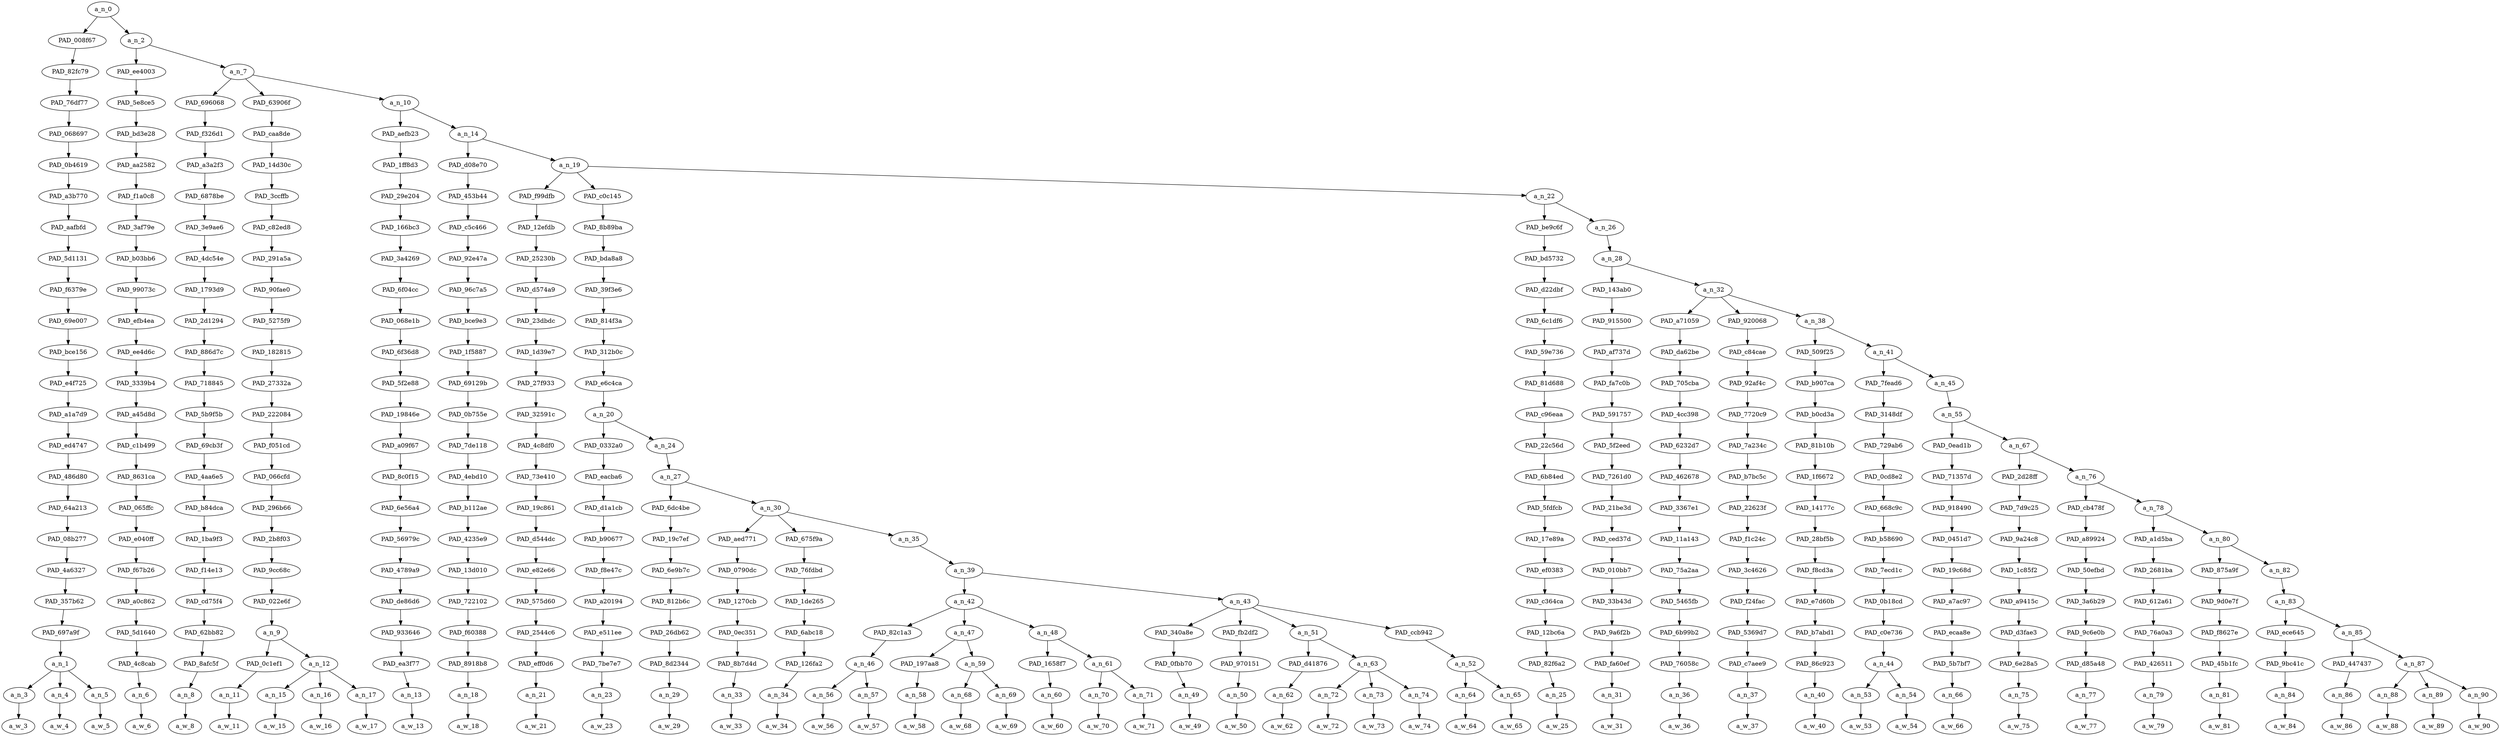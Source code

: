 strict digraph "" {
	a_n_0	[div_dir=1,
		index=0,
		level=23,
		pos="3.199182581018518,23!",
		text_span="[0, 1, 2, 3, 4, 5, 6, 7, 8, 9, 10, 11, 12, 13, 14, 15, 16, 17, 18, 19, 20, 21, 22, 23, 24, 25, 26, 27, 28, 29, 30, 31, 32, 33, 34, \
35, 36, 37, 38, 39, 40, 41, 42, 43, 44, 45, 46, 47, 48]",
		value=1.00000001];
	PAD_008f67	[div_dir=1,
		index=0,
		level=22,
		pos="1.0,22!",
		text_span="[0, 1, 2]",
		value=0.11258669];
	a_n_0 -> PAD_008f67;
	a_n_2	[div_dir=-1,
		index=1,
		level=22,
		pos="5.398365162037036,22!",
		text_span="[3, 4, 5, 6, 7, 8, 9, 10, 11, 12, 13, 14, 15, 16, 17, 18, 19, 20, 21, 22, 23, 24, 25, 26, 27, 28, 29, 30, 31, 32, 33, 34, 35, 36, \
37, 38, 39, 40, 41, 42, 43, 44, 45, 46, 47, 48]",
		value=0.88740107];
	a_n_0 -> a_n_2;
	PAD_82fc79	[div_dir=1,
		index=0,
		level=21,
		pos="1.0,21!",
		text_span="[0, 1, 2]",
		value=0.11258669];
	PAD_008f67 -> PAD_82fc79;
	PAD_76df77	[div_dir=1,
		index=0,
		level=20,
		pos="1.0,20!",
		text_span="[0, 1, 2]",
		value=0.11258669];
	PAD_82fc79 -> PAD_76df77;
	PAD_068697	[div_dir=1,
		index=0,
		level=19,
		pos="1.0,19!",
		text_span="[0, 1, 2]",
		value=0.11258669];
	PAD_76df77 -> PAD_068697;
	PAD_0b4619	[div_dir=1,
		index=0,
		level=18,
		pos="1.0,18!",
		text_span="[0, 1, 2]",
		value=0.11258669];
	PAD_068697 -> PAD_0b4619;
	PAD_a3b770	[div_dir=1,
		index=0,
		level=17,
		pos="1.0,17!",
		text_span="[0, 1, 2]",
		value=0.11258669];
	PAD_0b4619 -> PAD_a3b770;
	PAD_aafbfd	[div_dir=1,
		index=0,
		level=16,
		pos="1.0,16!",
		text_span="[0, 1, 2]",
		value=0.11258669];
	PAD_a3b770 -> PAD_aafbfd;
	PAD_5d1131	[div_dir=1,
		index=0,
		level=15,
		pos="1.0,15!",
		text_span="[0, 1, 2]",
		value=0.11258669];
	PAD_aafbfd -> PAD_5d1131;
	PAD_f6379e	[div_dir=1,
		index=0,
		level=14,
		pos="1.0,14!",
		text_span="[0, 1, 2]",
		value=0.11258669];
	PAD_5d1131 -> PAD_f6379e;
	PAD_69e007	[div_dir=1,
		index=0,
		level=13,
		pos="1.0,13!",
		text_span="[0, 1, 2]",
		value=0.11258669];
	PAD_f6379e -> PAD_69e007;
	PAD_bce156	[div_dir=1,
		index=0,
		level=12,
		pos="1.0,12!",
		text_span="[0, 1, 2]",
		value=0.11258669];
	PAD_69e007 -> PAD_bce156;
	PAD_e4f725	[div_dir=1,
		index=0,
		level=11,
		pos="1.0,11!",
		text_span="[0, 1, 2]",
		value=0.11258669];
	PAD_bce156 -> PAD_e4f725;
	PAD_a1a7d9	[div_dir=1,
		index=0,
		level=10,
		pos="1.0,10!",
		text_span="[0, 1, 2]",
		value=0.11258669];
	PAD_e4f725 -> PAD_a1a7d9;
	PAD_ed4747	[div_dir=1,
		index=0,
		level=9,
		pos="1.0,9!",
		text_span="[0, 1, 2]",
		value=0.11258669];
	PAD_a1a7d9 -> PAD_ed4747;
	PAD_486d80	[div_dir=1,
		index=0,
		level=8,
		pos="1.0,8!",
		text_span="[0, 1, 2]",
		value=0.11258669];
	PAD_ed4747 -> PAD_486d80;
	PAD_64a213	[div_dir=1,
		index=0,
		level=7,
		pos="1.0,7!",
		text_span="[0, 1, 2]",
		value=0.11258669];
	PAD_486d80 -> PAD_64a213;
	PAD_08b277	[div_dir=1,
		index=0,
		level=6,
		pos="1.0,6!",
		text_span="[0, 1, 2]",
		value=0.11258669];
	PAD_64a213 -> PAD_08b277;
	PAD_4a6327	[div_dir=1,
		index=0,
		level=5,
		pos="1.0,5!",
		text_span="[0, 1, 2]",
		value=0.11258669];
	PAD_08b277 -> PAD_4a6327;
	PAD_357b62	[div_dir=1,
		index=0,
		level=4,
		pos="1.0,4!",
		text_span="[0, 1, 2]",
		value=0.11258669];
	PAD_4a6327 -> PAD_357b62;
	PAD_697a9f	[div_dir=1,
		index=0,
		level=3,
		pos="1.0,3!",
		text_span="[0, 1, 2]",
		value=0.11258669];
	PAD_357b62 -> PAD_697a9f;
	a_n_1	[div_dir=1,
		index=0,
		level=2,
		pos="1.0,2!",
		text_span="[0, 1, 2]",
		value=0.11258669];
	PAD_697a9f -> a_n_1;
	a_n_3	[div_dir=1,
		index=0,
		level=1,
		pos="0.0,1!",
		text_span="[0]",
		value=0.03243132];
	a_n_1 -> a_n_3;
	a_n_4	[div_dir=1,
		index=1,
		level=1,
		pos="1.0,1!",
		text_span="[1]",
		value=0.03911710];
	a_n_1 -> a_n_4;
	a_n_5	[div_dir=-1,
		index=2,
		level=1,
		pos="2.0,1!",
		text_span="[2]",
		value=0.04094568];
	a_n_1 -> a_n_5;
	a_w_3	[div_dir=0,
		index=0,
		level=0,
		pos="0,0!",
		text_span="[0]",
		value="<user>"];
	a_n_3 -> a_w_3;
	a_w_4	[div_dir=0,
		index=1,
		level=0,
		pos="1,0!",
		text_span="[1]",
		value="<user>1"];
	a_n_4 -> a_w_4;
	a_w_5	[div_dir=0,
		index=2,
		level=0,
		pos="2,0!",
		text_span="[2]",
		value=trump];
	a_n_5 -> a_w_5;
	PAD_ee4003	[div_dir=-1,
		index=1,
		level=21,
		pos="3.0,21!",
		text_span="[3]",
		value=0.01554545];
	a_n_2 -> PAD_ee4003;
	a_n_7	[div_dir=1,
		index=2,
		level=21,
		pos="7.7967303240740735,21!",
		text_span="[4, 5, 6, 7, 8, 9, 10, 11, 12, 13, 14, 15, 16, 17, 18, 19, 20, 21, 22, 23, 24, 25, 26, 27, 28, 29, 30, 31, 32, 33, 34, 35, 36, 37, \
38, 39, 40, 41, 42, 43, 44, 45, 46, 47, 48]",
		value=0.87185386];
	a_n_2 -> a_n_7;
	PAD_5e8ce5	[div_dir=-1,
		index=1,
		level=20,
		pos="3.0,20!",
		text_span="[3]",
		value=0.01554545];
	PAD_ee4003 -> PAD_5e8ce5;
	PAD_bd3e28	[div_dir=-1,
		index=1,
		level=19,
		pos="3.0,19!",
		text_span="[3]",
		value=0.01554545];
	PAD_5e8ce5 -> PAD_bd3e28;
	PAD_aa2582	[div_dir=-1,
		index=1,
		level=18,
		pos="3.0,18!",
		text_span="[3]",
		value=0.01554545];
	PAD_bd3e28 -> PAD_aa2582;
	PAD_f1a0c8	[div_dir=-1,
		index=1,
		level=17,
		pos="3.0,17!",
		text_span="[3]",
		value=0.01554545];
	PAD_aa2582 -> PAD_f1a0c8;
	PAD_3af79e	[div_dir=-1,
		index=1,
		level=16,
		pos="3.0,16!",
		text_span="[3]",
		value=0.01554545];
	PAD_f1a0c8 -> PAD_3af79e;
	PAD_b03bb6	[div_dir=-1,
		index=1,
		level=15,
		pos="3.0,15!",
		text_span="[3]",
		value=0.01554545];
	PAD_3af79e -> PAD_b03bb6;
	PAD_99073c	[div_dir=-1,
		index=1,
		level=14,
		pos="3.0,14!",
		text_span="[3]",
		value=0.01554545];
	PAD_b03bb6 -> PAD_99073c;
	PAD_efb4ea	[div_dir=-1,
		index=1,
		level=13,
		pos="3.0,13!",
		text_span="[3]",
		value=0.01554545];
	PAD_99073c -> PAD_efb4ea;
	PAD_ee4d6c	[div_dir=-1,
		index=1,
		level=12,
		pos="3.0,12!",
		text_span="[3]",
		value=0.01554545];
	PAD_efb4ea -> PAD_ee4d6c;
	PAD_3339b4	[div_dir=-1,
		index=1,
		level=11,
		pos="3.0,11!",
		text_span="[3]",
		value=0.01554545];
	PAD_ee4d6c -> PAD_3339b4;
	PAD_a45d8d	[div_dir=-1,
		index=1,
		level=10,
		pos="3.0,10!",
		text_span="[3]",
		value=0.01554545];
	PAD_3339b4 -> PAD_a45d8d;
	PAD_c1b499	[div_dir=-1,
		index=1,
		level=9,
		pos="3.0,9!",
		text_span="[3]",
		value=0.01554545];
	PAD_a45d8d -> PAD_c1b499;
	PAD_8631ca	[div_dir=-1,
		index=1,
		level=8,
		pos="3.0,8!",
		text_span="[3]",
		value=0.01554545];
	PAD_c1b499 -> PAD_8631ca;
	PAD_065ffc	[div_dir=-1,
		index=1,
		level=7,
		pos="3.0,7!",
		text_span="[3]",
		value=0.01554545];
	PAD_8631ca -> PAD_065ffc;
	PAD_e040ff	[div_dir=-1,
		index=1,
		level=6,
		pos="3.0,6!",
		text_span="[3]",
		value=0.01554545];
	PAD_065ffc -> PAD_e040ff;
	PAD_f67b26	[div_dir=-1,
		index=1,
		level=5,
		pos="3.0,5!",
		text_span="[3]",
		value=0.01554545];
	PAD_e040ff -> PAD_f67b26;
	PAD_a0c862	[div_dir=-1,
		index=1,
		level=4,
		pos="3.0,4!",
		text_span="[3]",
		value=0.01554545];
	PAD_f67b26 -> PAD_a0c862;
	PAD_5d1640	[div_dir=-1,
		index=1,
		level=3,
		pos="3.0,3!",
		text_span="[3]",
		value=0.01554545];
	PAD_a0c862 -> PAD_5d1640;
	PAD_4c8cab	[div_dir=-1,
		index=1,
		level=2,
		pos="3.0,2!",
		text_span="[3]",
		value=0.01554545];
	PAD_5d1640 -> PAD_4c8cab;
	a_n_6	[div_dir=-1,
		index=3,
		level=1,
		pos="3.0,1!",
		text_span="[3]",
		value=0.01554545];
	PAD_4c8cab -> a_n_6;
	a_w_6	[div_dir=0,
		index=3,
		level=0,
		pos="3,0!",
		text_span="[3]",
		value=has];
	a_n_6 -> a_w_6;
	PAD_696068	[div_dir=1,
		index=2,
		level=20,
		pos="4.0,20!",
		text_span="[4]",
		value=0.01234228];
	a_n_7 -> PAD_696068;
	PAD_63906f	[div_dir=1,
		index=3,
		level=20,
		pos="6.0,20!",
		text_span="[5, 6, 7, 8]",
		value=0.08330185];
	a_n_7 -> PAD_63906f;
	a_n_10	[div_dir=-1,
		index=4,
		level=20,
		pos="13.390190972222221,20!",
		text_span="[9, 10, 11, 12, 13, 14, 15, 16, 17, 18, 19, 20, 21, 22, 23, 24, 25, 26, 27, 28, 29, 30, 31, 32, 33, 34, 35, 36, 37, 38, 39, 40, \
41, 42, 43, 44, 45, 46, 47, 48]",
		value=0.77620817];
	a_n_7 -> a_n_10;
	PAD_f326d1	[div_dir=1,
		index=2,
		level=19,
		pos="4.0,19!",
		text_span="[4]",
		value=0.01234228];
	PAD_696068 -> PAD_f326d1;
	PAD_a3a2f3	[div_dir=1,
		index=2,
		level=18,
		pos="4.0,18!",
		text_span="[4]",
		value=0.01234228];
	PAD_f326d1 -> PAD_a3a2f3;
	PAD_6878be	[div_dir=1,
		index=2,
		level=17,
		pos="4.0,17!",
		text_span="[4]",
		value=0.01234228];
	PAD_a3a2f3 -> PAD_6878be;
	PAD_3e9ae6	[div_dir=1,
		index=2,
		level=16,
		pos="4.0,16!",
		text_span="[4]",
		value=0.01234228];
	PAD_6878be -> PAD_3e9ae6;
	PAD_4dc54e	[div_dir=1,
		index=2,
		level=15,
		pos="4.0,15!",
		text_span="[4]",
		value=0.01234228];
	PAD_3e9ae6 -> PAD_4dc54e;
	PAD_1793d9	[div_dir=1,
		index=2,
		level=14,
		pos="4.0,14!",
		text_span="[4]",
		value=0.01234228];
	PAD_4dc54e -> PAD_1793d9;
	PAD_2d1294	[div_dir=1,
		index=2,
		level=13,
		pos="4.0,13!",
		text_span="[4]",
		value=0.01234228];
	PAD_1793d9 -> PAD_2d1294;
	PAD_886d7c	[div_dir=1,
		index=2,
		level=12,
		pos="4.0,12!",
		text_span="[4]",
		value=0.01234228];
	PAD_2d1294 -> PAD_886d7c;
	PAD_718845	[div_dir=1,
		index=2,
		level=11,
		pos="4.0,11!",
		text_span="[4]",
		value=0.01234228];
	PAD_886d7c -> PAD_718845;
	PAD_5b9f5b	[div_dir=1,
		index=2,
		level=10,
		pos="4.0,10!",
		text_span="[4]",
		value=0.01234228];
	PAD_718845 -> PAD_5b9f5b;
	PAD_69cb3f	[div_dir=1,
		index=2,
		level=9,
		pos="4.0,9!",
		text_span="[4]",
		value=0.01234228];
	PAD_5b9f5b -> PAD_69cb3f;
	PAD_4aa6e5	[div_dir=1,
		index=2,
		level=8,
		pos="4.0,8!",
		text_span="[4]",
		value=0.01234228];
	PAD_69cb3f -> PAD_4aa6e5;
	PAD_b84dca	[div_dir=1,
		index=2,
		level=7,
		pos="4.0,7!",
		text_span="[4]",
		value=0.01234228];
	PAD_4aa6e5 -> PAD_b84dca;
	PAD_1ba9f3	[div_dir=1,
		index=2,
		level=6,
		pos="4.0,6!",
		text_span="[4]",
		value=0.01234228];
	PAD_b84dca -> PAD_1ba9f3;
	PAD_f14e13	[div_dir=1,
		index=2,
		level=5,
		pos="4.0,5!",
		text_span="[4]",
		value=0.01234228];
	PAD_1ba9f3 -> PAD_f14e13;
	PAD_cd75f4	[div_dir=1,
		index=2,
		level=4,
		pos="4.0,4!",
		text_span="[4]",
		value=0.01234228];
	PAD_f14e13 -> PAD_cd75f4;
	PAD_62bb82	[div_dir=1,
		index=2,
		level=3,
		pos="4.0,3!",
		text_span="[4]",
		value=0.01234228];
	PAD_cd75f4 -> PAD_62bb82;
	PAD_8afc5f	[div_dir=1,
		index=2,
		level=2,
		pos="4.0,2!",
		text_span="[4]",
		value=0.01234228];
	PAD_62bb82 -> PAD_8afc5f;
	a_n_8	[div_dir=1,
		index=4,
		level=1,
		pos="4.0,1!",
		text_span="[4]",
		value=0.01234228];
	PAD_8afc5f -> a_n_8;
	a_w_8	[div_dir=0,
		index=4,
		level=0,
		pos="4,0!",
		text_span="[4]",
		value=offered];
	a_n_8 -> a_w_8;
	PAD_caa8de	[div_dir=1,
		index=3,
		level=19,
		pos="6.0,19!",
		text_span="[5, 6, 7, 8]",
		value=0.08330185];
	PAD_63906f -> PAD_caa8de;
	PAD_14d30c	[div_dir=1,
		index=3,
		level=18,
		pos="6.0,18!",
		text_span="[5, 6, 7, 8]",
		value=0.08330185];
	PAD_caa8de -> PAD_14d30c;
	PAD_3ccffb	[div_dir=1,
		index=3,
		level=17,
		pos="6.0,17!",
		text_span="[5, 6, 7, 8]",
		value=0.08330185];
	PAD_14d30c -> PAD_3ccffb;
	PAD_c82ed8	[div_dir=1,
		index=3,
		level=16,
		pos="6.0,16!",
		text_span="[5, 6, 7, 8]",
		value=0.08330185];
	PAD_3ccffb -> PAD_c82ed8;
	PAD_291a5a	[div_dir=1,
		index=3,
		level=15,
		pos="6.0,15!",
		text_span="[5, 6, 7, 8]",
		value=0.08330185];
	PAD_c82ed8 -> PAD_291a5a;
	PAD_90fae0	[div_dir=1,
		index=3,
		level=14,
		pos="6.0,14!",
		text_span="[5, 6, 7, 8]",
		value=0.08330185];
	PAD_291a5a -> PAD_90fae0;
	PAD_5275f9	[div_dir=1,
		index=3,
		level=13,
		pos="6.0,13!",
		text_span="[5, 6, 7, 8]",
		value=0.08330185];
	PAD_90fae0 -> PAD_5275f9;
	PAD_182815	[div_dir=1,
		index=3,
		level=12,
		pos="6.0,12!",
		text_span="[5, 6, 7, 8]",
		value=0.08330185];
	PAD_5275f9 -> PAD_182815;
	PAD_27332a	[div_dir=1,
		index=3,
		level=11,
		pos="6.0,11!",
		text_span="[5, 6, 7, 8]",
		value=0.08330185];
	PAD_182815 -> PAD_27332a;
	PAD_222084	[div_dir=1,
		index=3,
		level=10,
		pos="6.0,10!",
		text_span="[5, 6, 7, 8]",
		value=0.08330185];
	PAD_27332a -> PAD_222084;
	PAD_f051cd	[div_dir=1,
		index=3,
		level=9,
		pos="6.0,9!",
		text_span="[5, 6, 7, 8]",
		value=0.08330185];
	PAD_222084 -> PAD_f051cd;
	PAD_066cfd	[div_dir=1,
		index=3,
		level=8,
		pos="6.0,8!",
		text_span="[5, 6, 7, 8]",
		value=0.08330185];
	PAD_f051cd -> PAD_066cfd;
	PAD_296b66	[div_dir=1,
		index=3,
		level=7,
		pos="6.0,7!",
		text_span="[5, 6, 7, 8]",
		value=0.08330185];
	PAD_066cfd -> PAD_296b66;
	PAD_2b8f03	[div_dir=1,
		index=3,
		level=6,
		pos="6.0,6!",
		text_span="[5, 6, 7, 8]",
		value=0.08330185];
	PAD_296b66 -> PAD_2b8f03;
	PAD_9cc68c	[div_dir=1,
		index=3,
		level=5,
		pos="6.0,5!",
		text_span="[5, 6, 7, 8]",
		value=0.08330185];
	PAD_2b8f03 -> PAD_9cc68c;
	PAD_022e6f	[div_dir=1,
		index=3,
		level=4,
		pos="6.0,4!",
		text_span="[5, 6, 7, 8]",
		value=0.08330185];
	PAD_9cc68c -> PAD_022e6f;
	a_n_9	[div_dir=1,
		index=3,
		level=3,
		pos="6.0,3!",
		text_span="[5, 6, 7, 8]",
		value=0.08330185];
	PAD_022e6f -> a_n_9;
	PAD_0c1ef1	[div_dir=-1,
		index=3,
		level=2,
		pos="5.0,2!",
		text_span="[5]",
		value=0.01921059];
	a_n_9 -> PAD_0c1ef1;
	a_n_12	[div_dir=1,
		index=4,
		level=2,
		pos="7.0,2!",
		text_span="[6, 7, 8]",
		value=0.06406699];
	a_n_9 -> a_n_12;
	a_n_11	[div_dir=-1,
		index=5,
		level=1,
		pos="5.0,1!",
		text_span="[5]",
		value=0.01921059];
	PAD_0c1ef1 -> a_n_11;
	a_w_11	[div_dir=0,
		index=5,
		level=0,
		pos="5,0!",
		text_span="[5]",
		value=cnn];
	a_n_11 -> a_w_11;
	a_n_15	[div_dir=-1,
		index=6,
		level=1,
		pos="6.0,1!",
		text_span="[6]",
		value=0.00822986];
	a_n_12 -> a_n_15;
	a_n_16	[div_dir=1,
		index=7,
		level=1,
		pos="7.0,1!",
		text_span="[7]",
		value=0.03556443];
	a_n_12 -> a_n_16;
	a_n_17	[div_dir=1,
		index=8,
		level=1,
		pos="8.0,1!",
		text_span="[8]",
		value=0.02022429];
	a_n_12 -> a_n_17;
	a_w_15	[div_dir=0,
		index=6,
		level=0,
		pos="6,0!",
		text_span="[6]",
		value=an];
	a_n_15 -> a_w_15;
	a_w_16	[div_dir=0,
		index=7,
		level=0,
		pos="7,0!",
		text_span="[7]",
		value=outsourcing];
	a_n_16 -> a_w_16;
	a_w_17	[div_dir=0,
		index=8,
		level=0,
		pos="8,0!",
		text_span="[8]",
		value=waiver];
	a_n_17 -> a_w_17;
	PAD_aefb23	[div_dir=1,
		index=4,
		level=19,
		pos="9.0,19!",
		text_span="[9]",
		value=0.00785285];
	a_n_10 -> PAD_aefb23;
	a_n_14	[div_dir=-1,
		index=5,
		level=19,
		pos="17.780381944444443,19!",
		text_span="[10, 11, 12, 13, 14, 15, 16, 17, 18, 19, 20, 21, 22, 23, 24, 25, 26, 27, 28, 29, 30, 31, 32, 33, 34, 35, 36, 37, 38, 39, 40, 41, \
42, 43, 44, 45, 46, 47, 48]",
		value=0.76834606];
	a_n_10 -> a_n_14;
	PAD_1ff8d3	[div_dir=1,
		index=4,
		level=18,
		pos="9.0,18!",
		text_span="[9]",
		value=0.00785285];
	PAD_aefb23 -> PAD_1ff8d3;
	PAD_29e204	[div_dir=1,
		index=4,
		level=17,
		pos="9.0,17!",
		text_span="[9]",
		value=0.00785285];
	PAD_1ff8d3 -> PAD_29e204;
	PAD_166bc3	[div_dir=1,
		index=4,
		level=16,
		pos="9.0,16!",
		text_span="[9]",
		value=0.00785285];
	PAD_29e204 -> PAD_166bc3;
	PAD_3a4269	[div_dir=1,
		index=4,
		level=15,
		pos="9.0,15!",
		text_span="[9]",
		value=0.00785285];
	PAD_166bc3 -> PAD_3a4269;
	PAD_6f04cc	[div_dir=1,
		index=4,
		level=14,
		pos="9.0,14!",
		text_span="[9]",
		value=0.00785285];
	PAD_3a4269 -> PAD_6f04cc;
	PAD_068e1b	[div_dir=1,
		index=4,
		level=13,
		pos="9.0,13!",
		text_span="[9]",
		value=0.00785285];
	PAD_6f04cc -> PAD_068e1b;
	PAD_6f36d8	[div_dir=1,
		index=4,
		level=12,
		pos="9.0,12!",
		text_span="[9]",
		value=0.00785285];
	PAD_068e1b -> PAD_6f36d8;
	PAD_5f2e88	[div_dir=1,
		index=4,
		level=11,
		pos="9.0,11!",
		text_span="[9]",
		value=0.00785285];
	PAD_6f36d8 -> PAD_5f2e88;
	PAD_19846e	[div_dir=1,
		index=4,
		level=10,
		pos="9.0,10!",
		text_span="[9]",
		value=0.00785285];
	PAD_5f2e88 -> PAD_19846e;
	PAD_a09f67	[div_dir=1,
		index=4,
		level=9,
		pos="9.0,9!",
		text_span="[9]",
		value=0.00785285];
	PAD_19846e -> PAD_a09f67;
	PAD_8c0f15	[div_dir=1,
		index=4,
		level=8,
		pos="9.0,8!",
		text_span="[9]",
		value=0.00785285];
	PAD_a09f67 -> PAD_8c0f15;
	PAD_6e56a4	[div_dir=1,
		index=4,
		level=7,
		pos="9.0,7!",
		text_span="[9]",
		value=0.00785285];
	PAD_8c0f15 -> PAD_6e56a4;
	PAD_56979c	[div_dir=1,
		index=4,
		level=6,
		pos="9.0,6!",
		text_span="[9]",
		value=0.00785285];
	PAD_6e56a4 -> PAD_56979c;
	PAD_4789a9	[div_dir=1,
		index=4,
		level=5,
		pos="9.0,5!",
		text_span="[9]",
		value=0.00785285];
	PAD_56979c -> PAD_4789a9;
	PAD_de86d6	[div_dir=1,
		index=4,
		level=4,
		pos="9.0,4!",
		text_span="[9]",
		value=0.00785285];
	PAD_4789a9 -> PAD_de86d6;
	PAD_933646	[div_dir=1,
		index=4,
		level=3,
		pos="9.0,3!",
		text_span="[9]",
		value=0.00785285];
	PAD_de86d6 -> PAD_933646;
	PAD_ea3f77	[div_dir=1,
		index=5,
		level=2,
		pos="9.0,2!",
		text_span="[9]",
		value=0.00785285];
	PAD_933646 -> PAD_ea3f77;
	a_n_13	[div_dir=1,
		index=9,
		level=1,
		pos="9.0,1!",
		text_span="[9]",
		value=0.00785285];
	PAD_ea3f77 -> a_n_13;
	a_w_13	[div_dir=0,
		index=9,
		level=0,
		pos="9,0!",
		text_span="[9]",
		value=if];
	a_n_13 -> a_w_13;
	PAD_d08e70	[div_dir=1,
		index=5,
		level=18,
		pos="10.0,18!",
		text_span="[10]",
		value=0.00687358];
	a_n_14 -> PAD_d08e70;
	a_n_19	[div_dir=-1,
		index=6,
		level=18,
		pos="25.56076388888889,18!",
		text_span="[11, 12, 13, 14, 15, 16, 17, 18, 19, 20, 21, 22, 23, 24, 25, 26, 27, 28, 29, 30, 31, 32, 33, 34, 35, 36, 37, 38, 39, 40, 41, 42, \
43, 44, 45, 46, 47, 48]",
		value=0.76146303];
	a_n_14 -> a_n_19;
	PAD_453b44	[div_dir=1,
		index=5,
		level=17,
		pos="10.0,17!",
		text_span="[10]",
		value=0.00687358];
	PAD_d08e70 -> PAD_453b44;
	PAD_c5c466	[div_dir=1,
		index=5,
		level=16,
		pos="10.0,16!",
		text_span="[10]",
		value=0.00687358];
	PAD_453b44 -> PAD_c5c466;
	PAD_92e47a	[div_dir=1,
		index=5,
		level=15,
		pos="10.0,15!",
		text_span="[10]",
		value=0.00687358];
	PAD_c5c466 -> PAD_92e47a;
	PAD_96c7a5	[div_dir=1,
		index=5,
		level=14,
		pos="10.0,14!",
		text_span="[10]",
		value=0.00687358];
	PAD_92e47a -> PAD_96c7a5;
	PAD_bce9e3	[div_dir=1,
		index=5,
		level=13,
		pos="10.0,13!",
		text_span="[10]",
		value=0.00687358];
	PAD_96c7a5 -> PAD_bce9e3;
	PAD_1f5887	[div_dir=1,
		index=5,
		level=12,
		pos="10.0,12!",
		text_span="[10]",
		value=0.00687358];
	PAD_bce9e3 -> PAD_1f5887;
	PAD_69129b	[div_dir=1,
		index=5,
		level=11,
		pos="10.0,11!",
		text_span="[10]",
		value=0.00687358];
	PAD_1f5887 -> PAD_69129b;
	PAD_0b755e	[div_dir=1,
		index=5,
		level=10,
		pos="10.0,10!",
		text_span="[10]",
		value=0.00687358];
	PAD_69129b -> PAD_0b755e;
	PAD_7de118	[div_dir=1,
		index=5,
		level=9,
		pos="10.0,9!",
		text_span="[10]",
		value=0.00687358];
	PAD_0b755e -> PAD_7de118;
	PAD_4ebd10	[div_dir=1,
		index=5,
		level=8,
		pos="10.0,8!",
		text_span="[10]",
		value=0.00687358];
	PAD_7de118 -> PAD_4ebd10;
	PAD_b112ae	[div_dir=1,
		index=5,
		level=7,
		pos="10.0,7!",
		text_span="[10]",
		value=0.00687358];
	PAD_4ebd10 -> PAD_b112ae;
	PAD_4235e9	[div_dir=1,
		index=5,
		level=6,
		pos="10.0,6!",
		text_span="[10]",
		value=0.00687358];
	PAD_b112ae -> PAD_4235e9;
	PAD_13d010	[div_dir=1,
		index=5,
		level=5,
		pos="10.0,5!",
		text_span="[10]",
		value=0.00687358];
	PAD_4235e9 -> PAD_13d010;
	PAD_722102	[div_dir=1,
		index=5,
		level=4,
		pos="10.0,4!",
		text_span="[10]",
		value=0.00687358];
	PAD_13d010 -> PAD_722102;
	PAD_f60388	[div_dir=1,
		index=5,
		level=3,
		pos="10.0,3!",
		text_span="[10]",
		value=0.00687358];
	PAD_722102 -> PAD_f60388;
	PAD_8918b8	[div_dir=1,
		index=6,
		level=2,
		pos="10.0,2!",
		text_span="[10]",
		value=0.00687358];
	PAD_f60388 -> PAD_8918b8;
	a_n_18	[div_dir=1,
		index=10,
		level=1,
		pos="10.0,1!",
		text_span="[10]",
		value=0.00687358];
	PAD_8918b8 -> a_n_18;
	a_w_18	[div_dir=0,
		index=10,
		level=0,
		pos="10,0!",
		text_span="[10]",
		value=they];
	a_n_18 -> a_w_18;
	PAD_f99dfb	[div_dir=-1,
		index=7,
		level=17,
		pos="31.0,17!",
		text_span="[31]",
		value=0.00962126];
	a_n_19 -> PAD_f99dfb;
	PAD_c0c145	[div_dir=-1,
		index=6,
		level=17,
		pos="12.567708333333332,17!",
		text_span="[11, 12, 13, 14, 15, 16, 17, 18, 19, 20, 21, 22, 23, 24, 25, 26, 27, 28, 29, 30]",
		value=0.42818632];
	a_n_19 -> PAD_c0c145;
	a_n_22	[div_dir=-1,
		index=8,
		level=17,
		pos="33.114583333333336,17!",
		text_span="[32, 33, 34, 35, 36, 37, 38, 39, 40, 41, 42, 43, 44, 45, 46, 47, 48]",
		value=0.32364452];
	a_n_19 -> a_n_22;
	PAD_12efdb	[div_dir=-1,
		index=7,
		level=16,
		pos="31.0,16!",
		text_span="[31]",
		value=0.00962126];
	PAD_f99dfb -> PAD_12efdb;
	PAD_25230b	[div_dir=-1,
		index=7,
		level=15,
		pos="31.0,15!",
		text_span="[31]",
		value=0.00962126];
	PAD_12efdb -> PAD_25230b;
	PAD_d574a9	[div_dir=-1,
		index=7,
		level=14,
		pos="31.0,14!",
		text_span="[31]",
		value=0.00962126];
	PAD_25230b -> PAD_d574a9;
	PAD_23dbdc	[div_dir=-1,
		index=7,
		level=13,
		pos="31.0,13!",
		text_span="[31]",
		value=0.00962126];
	PAD_d574a9 -> PAD_23dbdc;
	PAD_1d39e7	[div_dir=-1,
		index=7,
		level=12,
		pos="31.0,12!",
		text_span="[31]",
		value=0.00962126];
	PAD_23dbdc -> PAD_1d39e7;
	PAD_27f933	[div_dir=-1,
		index=7,
		level=11,
		pos="31.0,11!",
		text_span="[31]",
		value=0.00962126];
	PAD_1d39e7 -> PAD_27f933;
	PAD_32591c	[div_dir=-1,
		index=7,
		level=10,
		pos="31.0,10!",
		text_span="[31]",
		value=0.00962126];
	PAD_27f933 -> PAD_32591c;
	PAD_4c8df0	[div_dir=-1,
		index=8,
		level=9,
		pos="31.0,9!",
		text_span="[31]",
		value=0.00962126];
	PAD_32591c -> PAD_4c8df0;
	PAD_73e410	[div_dir=-1,
		index=8,
		level=8,
		pos="31.0,8!",
		text_span="[31]",
		value=0.00962126];
	PAD_4c8df0 -> PAD_73e410;
	PAD_19c861	[div_dir=-1,
		index=9,
		level=7,
		pos="31.0,7!",
		text_span="[31]",
		value=0.00962126];
	PAD_73e410 -> PAD_19c861;
	PAD_d544dc	[div_dir=-1,
		index=11,
		level=6,
		pos="31.0,6!",
		text_span="[31]",
		value=0.00962126];
	PAD_19c861 -> PAD_d544dc;
	PAD_e82e66	[div_dir=-1,
		index=11,
		level=5,
		pos="31.0,5!",
		text_span="[31]",
		value=0.00962126];
	PAD_d544dc -> PAD_e82e66;
	PAD_575d60	[div_dir=-1,
		index=12,
		level=4,
		pos="31.0,4!",
		text_span="[31]",
		value=0.00962126];
	PAD_e82e66 -> PAD_575d60;
	PAD_2544c6	[div_dir=-1,
		index=17,
		level=3,
		pos="31.0,3!",
		text_span="[31]",
		value=0.00962126];
	PAD_575d60 -> PAD_2544c6;
	PAD_eff0d6	[div_dir=-1,
		index=21,
		level=2,
		pos="31.0,2!",
		text_span="[31]",
		value=0.00962126];
	PAD_2544c6 -> PAD_eff0d6;
	a_n_21	[div_dir=-1,
		index=31,
		level=1,
		pos="31.0,1!",
		text_span="[31]",
		value=0.00962126];
	PAD_eff0d6 -> a_n_21;
	a_w_21	[div_dir=0,
		index=31,
		level=0,
		pos="31,0!",
		text_span="[31]",
		value=and];
	a_n_21 -> a_w_21;
	PAD_8b89ba	[div_dir=-1,
		index=6,
		level=16,
		pos="12.567708333333332,16!",
		text_span="[11, 12, 13, 14, 15, 16, 17, 18, 19, 20, 21, 22, 23, 24, 25, 26, 27, 28, 29, 30]",
		value=0.42818632];
	PAD_c0c145 -> PAD_8b89ba;
	PAD_bda8a8	[div_dir=-1,
		index=6,
		level=15,
		pos="12.567708333333332,15!",
		text_span="[11, 12, 13, 14, 15, 16, 17, 18, 19, 20, 21, 22, 23, 24, 25, 26, 27, 28, 29, 30]",
		value=0.42818632];
	PAD_8b89ba -> PAD_bda8a8;
	PAD_39f3e6	[div_dir=-1,
		index=6,
		level=14,
		pos="12.567708333333332,14!",
		text_span="[11, 12, 13, 14, 15, 16, 17, 18, 19, 20, 21, 22, 23, 24, 25, 26, 27, 28, 29, 30]",
		value=0.42818632];
	PAD_bda8a8 -> PAD_39f3e6;
	PAD_814f3a	[div_dir=-1,
		index=6,
		level=13,
		pos="12.567708333333332,13!",
		text_span="[11, 12, 13, 14, 15, 16, 17, 18, 19, 20, 21, 22, 23, 24, 25, 26, 27, 28, 29, 30]",
		value=0.42818632];
	PAD_39f3e6 -> PAD_814f3a;
	PAD_312b0c	[div_dir=-1,
		index=6,
		level=12,
		pos="12.567708333333332,12!",
		text_span="[11, 12, 13, 14, 15, 16, 17, 18, 19, 20, 21, 22, 23, 24, 25, 26, 27, 28, 29, 30]",
		value=0.42818632];
	PAD_814f3a -> PAD_312b0c;
	PAD_e6c4ca	[div_dir=-1,
		index=6,
		level=11,
		pos="12.567708333333332,11!",
		text_span="[11, 12, 13, 14, 15, 16, 17, 18, 19, 20, 21, 22, 23, 24, 25, 26, 27, 28, 29, 30]",
		value=0.42818632];
	PAD_312b0c -> PAD_e6c4ca;
	a_n_20	[div_dir=-1,
		index=6,
		level=10,
		pos="12.567708333333332,10!",
		text_span="[11, 12, 13, 14, 15, 16, 17, 18, 19, 20, 21, 22, 23, 24, 25, 26, 27, 28, 29, 30]",
		value=0.42818632];
	PAD_e6c4ca -> a_n_20;
	PAD_0332a0	[div_dir=-1,
		index=6,
		level=9,
		pos="11.0,9!",
		text_span="[11]",
		value=0.00787191];
	a_n_20 -> PAD_0332a0;
	a_n_24	[div_dir=1,
		index=7,
		level=9,
		pos="14.135416666666666,9!",
		text_span="[12, 13, 14, 15, 16, 17, 18, 19, 20, 21, 22, 23, 24, 25, 26, 27, 28, 29, 30]",
		value=0.42031334];
	a_n_20 -> a_n_24;
	PAD_eacba6	[div_dir=-1,
		index=6,
		level=8,
		pos="11.0,8!",
		text_span="[11]",
		value=0.00787191];
	PAD_0332a0 -> PAD_eacba6;
	PAD_d1a1cb	[div_dir=-1,
		index=6,
		level=7,
		pos="11.0,7!",
		text_span="[11]",
		value=0.00787191];
	PAD_eacba6 -> PAD_d1a1cb;
	PAD_b90677	[div_dir=-1,
		index=6,
		level=6,
		pos="11.0,6!",
		text_span="[11]",
		value=0.00787191];
	PAD_d1a1cb -> PAD_b90677;
	PAD_f8e47c	[div_dir=-1,
		index=6,
		level=5,
		pos="11.0,5!",
		text_span="[11]",
		value=0.00787191];
	PAD_b90677 -> PAD_f8e47c;
	PAD_a20194	[div_dir=-1,
		index=6,
		level=4,
		pos="11.0,4!",
		text_span="[11]",
		value=0.00787191];
	PAD_f8e47c -> PAD_a20194;
	PAD_e511ee	[div_dir=-1,
		index=6,
		level=3,
		pos="11.0,3!",
		text_span="[11]",
		value=0.00787191];
	PAD_a20194 -> PAD_e511ee;
	PAD_7be7e7	[div_dir=-1,
		index=7,
		level=2,
		pos="11.0,2!",
		text_span="[11]",
		value=0.00787191];
	PAD_e511ee -> PAD_7be7e7;
	a_n_23	[div_dir=-1,
		index=11,
		level=1,
		pos="11.0,1!",
		text_span="[11]",
		value=0.00787191];
	PAD_7be7e7 -> a_n_23;
	a_w_23	[div_dir=0,
		index=11,
		level=0,
		pos="11,0!",
		text_span="[11]",
		value=want];
	a_n_23 -> a_w_23;
	a_n_27	[div_dir=1,
		index=7,
		level=8,
		pos="14.135416666666666,8!",
		text_span="[12, 13, 14, 15, 16, 17, 18, 19, 20, 21, 22, 23, 24, 25, 26, 27, 28, 29, 30]",
		value=0.42031232];
	a_n_24 -> a_n_27;
	PAD_6dc4be	[div_dir=1,
		index=7,
		level=7,
		pos="12.0,7!",
		text_span="[12]",
		value=0.00746453];
	a_n_27 -> PAD_6dc4be;
	a_n_30	[div_dir=-1,
		index=8,
		level=7,
		pos="16.270833333333332,7!",
		text_span="[13, 14, 15, 16, 17, 18, 19, 20, 21, 22, 23, 24, 25, 26, 27, 28, 29, 30]",
		value=0.41284677];
	a_n_27 -> a_n_30;
	PAD_19c7ef	[div_dir=1,
		index=7,
		level=6,
		pos="12.0,6!",
		text_span="[12]",
		value=0.00746453];
	PAD_6dc4be -> PAD_19c7ef;
	PAD_6e9b7c	[div_dir=1,
		index=7,
		level=5,
		pos="12.0,5!",
		text_span="[12]",
		value=0.00746453];
	PAD_19c7ef -> PAD_6e9b7c;
	PAD_812b6c	[div_dir=1,
		index=7,
		level=4,
		pos="12.0,4!",
		text_span="[12]",
		value=0.00746453];
	PAD_6e9b7c -> PAD_812b6c;
	PAD_26db62	[div_dir=1,
		index=7,
		level=3,
		pos="12.0,3!",
		text_span="[12]",
		value=0.00746453];
	PAD_812b6c -> PAD_26db62;
	PAD_8d2344	[div_dir=1,
		index=8,
		level=2,
		pos="12.0,2!",
		text_span="[12]",
		value=0.00746453];
	PAD_26db62 -> PAD_8d2344;
	a_n_29	[div_dir=1,
		index=12,
		level=1,
		pos="12.0,1!",
		text_span="[12]",
		value=0.00746453];
	PAD_8d2344 -> a_n_29;
	a_w_29	[div_dir=0,
		index=12,
		level=0,
		pos="12,0!",
		text_span="[12]",
		value=to];
	a_n_29 -> a_w_29;
	PAD_aed771	[div_dir=1,
		index=8,
		level=6,
		pos="13.0,6!",
		text_span="[13]",
		value=0.01752456];
	a_n_30 -> PAD_aed771;
	PAD_675f9a	[div_dir=1,
		index=9,
		level=6,
		pos="14.0,6!",
		text_span="[14]",
		value=0.02709290];
	a_n_30 -> PAD_675f9a;
	a_n_35	[div_dir=-1,
		index=10,
		level=6,
		pos="21.8125,6!",
		text_span="[15, 16, 17, 18, 19, 20, 21, 22, 23, 24, 25, 26, 27, 28, 29, 30]",
		value=0.36822864];
	a_n_30 -> a_n_35;
	PAD_0790dc	[div_dir=1,
		index=8,
		level=5,
		pos="13.0,5!",
		text_span="[13]",
		value=0.01752456];
	PAD_aed771 -> PAD_0790dc;
	PAD_1270cb	[div_dir=1,
		index=8,
		level=4,
		pos="13.0,4!",
		text_span="[13]",
		value=0.01752456];
	PAD_0790dc -> PAD_1270cb;
	PAD_0ec351	[div_dir=1,
		index=8,
		level=3,
		pos="13.0,3!",
		text_span="[13]",
		value=0.01752456];
	PAD_1270cb -> PAD_0ec351;
	PAD_8b7d4d	[div_dir=1,
		index=9,
		level=2,
		pos="13.0,2!",
		text_span="[13]",
		value=0.01752456];
	PAD_0ec351 -> PAD_8b7d4d;
	a_n_33	[div_dir=1,
		index=13,
		level=1,
		pos="13.0,1!",
		text_span="[13]",
		value=0.01752456];
	PAD_8b7d4d -> a_n_33;
	a_w_33	[div_dir=0,
		index=13,
		level=0,
		pos="13,0!",
		text_span="[13]",
		value=replace];
	a_n_33 -> a_w_33;
	PAD_76fdbd	[div_dir=1,
		index=9,
		level=5,
		pos="14.0,5!",
		text_span="[14]",
		value=0.02709290];
	PAD_675f9a -> PAD_76fdbd;
	PAD_1de265	[div_dir=1,
		index=9,
		level=4,
		pos="14.0,4!",
		text_span="[14]",
		value=0.02709290];
	PAD_76fdbd -> PAD_1de265;
	PAD_6abc18	[div_dir=1,
		index=9,
		level=3,
		pos="14.0,3!",
		text_span="[14]",
		value=0.02709290];
	PAD_1de265 -> PAD_6abc18;
	PAD_126fa2	[div_dir=1,
		index=10,
		level=2,
		pos="14.0,2!",
		text_span="[14]",
		value=0.02709290];
	PAD_6abc18 -> PAD_126fa2;
	a_n_34	[div_dir=1,
		index=14,
		level=1,
		pos="14.0,1!",
		text_span="[14]",
		value=0.02709290];
	PAD_126fa2 -> a_n_34;
	a_w_34	[div_dir=0,
		index=14,
		level=0,
		pos="14,0!",
		text_span="[14]",
		value=us];
	a_n_34 -> a_w_34;
	a_n_39	[div_dir=-1,
		index=10,
		level=5,
		pos="21.8125,5!",
		text_span="[15, 16, 17, 18, 19, 20, 21, 22, 23, 24, 25, 26, 27, 28, 29, 30]",
		value=0.36818865];
	a_n_35 -> a_n_39;
	a_n_42	[div_dir=-1,
		index=10,
		level=4,
		pos="18.0,4!",
		text_span="[15, 16, 17, 18, 19, 20, 21, 22]",
		value=0.25459537];
	a_n_39 -> a_n_42;
	a_n_43	[div_dir=1,
		index=11,
		level=4,
		pos="25.625,4!",
		text_span="[23, 24, 25, 26, 27, 28, 29, 30]",
		value=0.11355329];
	a_n_39 -> a_n_43;
	PAD_82c1a3	[div_dir=-1,
		index=10,
		level=3,
		pos="15.5,3!",
		text_span="[15, 16]",
		value=0.10376130];
	a_n_42 -> PAD_82c1a3;
	a_n_47	[div_dir=-1,
		index=11,
		level=3,
		pos="17.75,3!",
		text_span="[17, 18, 19]",
		value=0.08579891];
	a_n_42 -> a_n_47;
	a_n_48	[div_dir=1,
		index=12,
		level=3,
		pos="20.75,3!",
		text_span="[20, 21, 22]",
		value=0.06496010];
	a_n_42 -> a_n_48;
	a_n_46	[div_dir=-1,
		index=11,
		level=2,
		pos="15.5,2!",
		text_span="[15, 16]",
		value=0.10376130];
	PAD_82c1a3 -> a_n_46;
	a_n_56	[div_dir=-1,
		index=15,
		level=1,
		pos="15.0,1!",
		text_span="[15]",
		value=0.04582092];
	a_n_46 -> a_n_56;
	a_n_57	[div_dir=1,
		index=16,
		level=1,
		pos="16.0,1!",
		text_span="[16]",
		value=0.05780336];
	a_n_46 -> a_n_57;
	a_w_56	[div_dir=0,
		index=15,
		level=0,
		pos="15,0!",
		text_span="[15]",
		value=idiot];
	a_n_56 -> a_w_56;
	a_w_57	[div_dir=0,
		index=16,
		level=0,
		pos="16,0!",
		text_span="[16]",
		value=queers];
	a_n_57 -> a_w_57;
	PAD_197aa8	[div_dir=1,
		index=12,
		level=2,
		pos="17.0,2!",
		text_span="[17]",
		value=0.01351878];
	a_n_47 -> PAD_197aa8;
	a_n_59	[div_dir=-1,
		index=13,
		level=2,
		pos="18.5,2!",
		text_span="[18, 19]",
		value=0.07225683];
	a_n_47 -> a_n_59;
	a_n_58	[div_dir=1,
		index=17,
		level=1,
		pos="17.0,1!",
		text_span="[17]",
		value=0.01351878];
	PAD_197aa8 -> a_n_58;
	a_w_58	[div_dir=0,
		index=17,
		level=0,
		pos="17,0!",
		text_span="[17]",
		value=with];
	a_n_58 -> a_w_58;
	a_n_68	[div_dir=1,
		index=18,
		level=1,
		pos="18.0,1!",
		text_span="[18]",
		value=0.02204002];
	a_n_59 -> a_n_68;
	a_n_69	[div_dir=-1,
		index=19,
		level=1,
		pos="19.0,1!",
		text_span="[19]",
		value=0.05017614];
	a_n_59 -> a_n_69;
	a_w_68	[div_dir=0,
		index=18,
		level=0,
		pos="18,0!",
		text_span="[18]",
		value=smarter];
	a_n_68 -> a_w_68;
	a_w_69	[div_dir=0,
		index=19,
		level=0,
		pos="19,0!",
		text_span="[19]",
		value=queers1];
	a_n_69 -> a_w_69;
	PAD_1658f7	[div_dir=1,
		index=14,
		level=2,
		pos="20.0,2!",
		text_span="[20]",
		value=0.01121157];
	a_n_48 -> PAD_1658f7;
	a_n_61	[div_dir=-1,
		index=15,
		level=2,
		pos="21.5,2!",
		text_span="[21, 22]",
		value=0.05373280];
	a_n_48 -> a_n_61;
	a_n_60	[div_dir=1,
		index=20,
		level=1,
		pos="20.0,1!",
		text_span="[20]",
		value=0.01121157];
	PAD_1658f7 -> a_n_60;
	a_w_60	[div_dir=0,
		index=20,
		level=0,
		pos="20,0!",
		text_span="[20]",
		value=from];
	a_n_60 -> a_w_60;
	a_n_70	[div_dir=-1,
		index=21,
		level=1,
		pos="21.0,1!",
		text_span="[21]",
		value=0.02220863];
	a_n_61 -> a_n_70;
	a_n_71	[div_dir=-1,
		index=22,
		level=1,
		pos="22.0,1!",
		text_span="[22]",
		value=0.03150825];
	a_n_61 -> a_n_71;
	a_w_70	[div_dir=0,
		index=21,
		level=0,
		pos="21,0!",
		text_span="[21]",
		value=india];
	a_n_70 -> a_w_70;
	a_w_71	[div_dir=0,
		index=22,
		level=0,
		pos="22,0!",
		text_span="[22]",
		value=zucker];
	a_n_71 -> a_w_71;
	PAD_340a8e	[div_dir=1,
		index=13,
		level=3,
		pos="23.0,3!",
		text_span="[23]",
		value=0.01165340];
	a_n_43 -> PAD_340a8e;
	PAD_fb2df2	[div_dir=-1,
		index=14,
		level=3,
		pos="24.0,3!",
		text_span="[24]",
		value=0.01000302];
	a_n_43 -> PAD_fb2df2;
	a_n_51	[div_dir=1,
		index=15,
		level=3,
		pos="26.0,3!",
		text_span="[25, 26, 27, 28]",
		value=0.06257898];
	a_n_43 -> a_n_51;
	PAD_ccb942	[div_dir=-1,
		index=16,
		level=3,
		pos="29.5,3!",
		text_span="[29, 30]",
		value=0.02929402];
	a_n_43 -> PAD_ccb942;
	PAD_0fbb70	[div_dir=1,
		index=16,
		level=2,
		pos="23.0,2!",
		text_span="[23]",
		value=0.01165340];
	PAD_340a8e -> PAD_0fbb70;
	a_n_49	[div_dir=1,
		index=23,
		level=1,
		pos="23.0,1!",
		text_span="[23]",
		value=0.01165340];
	PAD_0fbb70 -> a_n_49;
	a_w_49	[div_dir=0,
		index=23,
		level=0,
		pos="23,0!",
		text_span="[23]",
		value=compares];
	a_n_49 -> a_w_49;
	PAD_970151	[div_dir=-1,
		index=17,
		level=2,
		pos="24.0,2!",
		text_span="[24]",
		value=0.01000302];
	PAD_fb2df2 -> PAD_970151;
	a_n_50	[div_dir=-1,
		index=24,
		level=1,
		pos="24.0,1!",
		text_span="[24]",
		value=0.01000302];
	PAD_970151 -> a_n_50;
	a_w_50	[div_dir=0,
		index=24,
		level=0,
		pos="24,0!",
		text_span="[24]",
		value=these];
	a_n_50 -> a_w_50;
	PAD_d41876	[div_dir=1,
		index=18,
		level=2,
		pos="25.0,2!",
		text_span="[25]",
		value=0.00734574];
	a_n_51 -> PAD_d41876;
	a_n_63	[div_dir=1,
		index=19,
		level=2,
		pos="27.0,2!",
		text_span="[26, 27, 28]",
		value=0.05521254];
	a_n_51 -> a_n_63;
	a_n_62	[div_dir=1,
		index=25,
		level=1,
		pos="25.0,1!",
		text_span="[25]",
		value=0.00734574];
	PAD_d41876 -> a_n_62;
	a_w_62	[div_dir=0,
		index=25,
		level=0,
		pos="25,0!",
		text_span="[25]",
		value=to1];
	a_n_62 -> a_w_62;
	a_n_72	[div_dir=-1,
		index=26,
		level=1,
		pos="26.0,1!",
		text_span="[26]",
		value=0.01256096];
	a_n_63 -> a_n_72;
	a_n_73	[div_dir=-1,
		index=27,
		level=1,
		pos="27.0,1!",
		text_span="[27]",
		value=0.02742760];
	a_n_63 -> a_n_73;
	a_n_74	[div_dir=1,
		index=28,
		level=1,
		pos="28.0,1!",
		text_span="[28]",
		value=0.01521612];
	a_n_63 -> a_n_74;
	a_w_72	[div_dir=0,
		index=26,
		level=0,
		pos="26,0!",
		text_span="[26]",
		value=obama];
	a_n_72 -> a_w_72;
	a_w_73	[div_dir=0,
		index=27,
		level=0,
		pos="27,0!",
		text_span="[27]",
		value=aca];
	a_n_73 -> a_w_73;
	a_w_74	[div_dir=0,
		index=28,
		level=0,
		pos="28,0!",
		text_span="[28]",
		value=waivers];
	a_n_74 -> a_w_74;
	a_n_52	[div_dir=-1,
		index=20,
		level=2,
		pos="29.5,2!",
		text_span="[29, 30]",
		value=0.02929402];
	PAD_ccb942 -> a_n_52;
	a_n_64	[div_dir=-1,
		index=29,
		level=1,
		pos="29.0,1!",
		text_span="[29]",
		value=0.01299018];
	a_n_52 -> a_n_64;
	a_n_65	[div_dir=-1,
		index=30,
		level=1,
		pos="30.0,1!",
		text_span="[30]",
		value=0.01628768];
	a_n_52 -> a_n_65;
	a_w_64	[div_dir=0,
		index=29,
		level=0,
		pos="29,0!",
		text_span="[29]",
		value=to2];
	a_n_64 -> a_w_64;
	a_w_65	[div_dir=0,
		index=30,
		level=0,
		pos="30,0!",
		text_span="[30]",
		value=unions];
	a_n_65 -> a_w_65;
	PAD_be9c6f	[div_dir=1,
		index=8,
		level=16,
		pos="32.0,16!",
		text_span="[32]",
		value=0.01067665];
	a_n_22 -> PAD_be9c6f;
	a_n_26	[div_dir=-1,
		index=9,
		level=16,
		pos="34.22916666666667,16!",
		text_span="[33, 34, 35, 36, 37, 38, 39, 40, 41, 42, 43, 44, 45, 46, 47, 48]",
		value=0.31295464];
	a_n_22 -> a_n_26;
	PAD_bd5732	[div_dir=1,
		index=8,
		level=15,
		pos="32.0,15!",
		text_span="[32]",
		value=0.01067665];
	PAD_be9c6f -> PAD_bd5732;
	PAD_d22dbf	[div_dir=1,
		index=8,
		level=14,
		pos="32.0,14!",
		text_span="[32]",
		value=0.01067665];
	PAD_bd5732 -> PAD_d22dbf;
	PAD_6c1df6	[div_dir=1,
		index=8,
		level=13,
		pos="32.0,13!",
		text_span="[32]",
		value=0.01067665];
	PAD_d22dbf -> PAD_6c1df6;
	PAD_59e736	[div_dir=1,
		index=8,
		level=12,
		pos="32.0,12!",
		text_span="[32]",
		value=0.01067665];
	PAD_6c1df6 -> PAD_59e736;
	PAD_81d688	[div_dir=1,
		index=8,
		level=11,
		pos="32.0,11!",
		text_span="[32]",
		value=0.01067665];
	PAD_59e736 -> PAD_81d688;
	PAD_c96eaa	[div_dir=1,
		index=8,
		level=10,
		pos="32.0,10!",
		text_span="[32]",
		value=0.01067665];
	PAD_81d688 -> PAD_c96eaa;
	PAD_22c56d	[div_dir=1,
		index=9,
		level=9,
		pos="32.0,9!",
		text_span="[32]",
		value=0.01067665];
	PAD_c96eaa -> PAD_22c56d;
	PAD_6b84ed	[div_dir=1,
		index=9,
		level=8,
		pos="32.0,8!",
		text_span="[32]",
		value=0.01067665];
	PAD_22c56d -> PAD_6b84ed;
	PAD_5fdfcb	[div_dir=1,
		index=10,
		level=7,
		pos="32.0,7!",
		text_span="[32]",
		value=0.01067665];
	PAD_6b84ed -> PAD_5fdfcb;
	PAD_17e89a	[div_dir=1,
		index=12,
		level=6,
		pos="32.0,6!",
		text_span="[32]",
		value=0.01067665];
	PAD_5fdfcb -> PAD_17e89a;
	PAD_ef0383	[div_dir=1,
		index=12,
		level=5,
		pos="32.0,5!",
		text_span="[32]",
		value=0.01067665];
	PAD_17e89a -> PAD_ef0383;
	PAD_c364ca	[div_dir=1,
		index=13,
		level=4,
		pos="32.0,4!",
		text_span="[32]",
		value=0.01067665];
	PAD_ef0383 -> PAD_c364ca;
	PAD_12bc6a	[div_dir=1,
		index=18,
		level=3,
		pos="32.0,3!",
		text_span="[32]",
		value=0.01067665];
	PAD_c364ca -> PAD_12bc6a;
	PAD_82f6a2	[div_dir=1,
		index=22,
		level=2,
		pos="32.0,2!",
		text_span="[32]",
		value=0.01067665];
	PAD_12bc6a -> PAD_82f6a2;
	a_n_25	[div_dir=1,
		index=32,
		level=1,
		pos="32.0,1!",
		text_span="[32]",
		value=0.01067665];
	PAD_82f6a2 -> a_n_25;
	a_w_25	[div_dir=0,
		index=32,
		level=0,
		pos="32,0!",
		text_span="[32]",
		value=says];
	a_n_25 -> a_w_25;
	a_n_28	[div_dir=-1,
		index=9,
		level=15,
		pos="34.22916666666667,15!",
		text_span="[33, 34, 35, 36, 37, 38, 39, 40, 41, 42, 43, 44, 45, 46, 47, 48]",
		value=0.31292932];
	a_n_26 -> a_n_28;
	PAD_143ab0	[div_dir=1,
		index=9,
		level=14,
		pos="33.0,14!",
		text_span="[33]",
		value=0.01254125];
	a_n_28 -> PAD_143ab0;
	a_n_32	[div_dir=-1,
		index=10,
		level=14,
		pos="35.458333333333336,14!",
		text_span="[34, 35, 36, 37, 38, 39, 40, 41, 42, 43, 44, 45, 46, 47, 48]",
		value=0.30036275];
	a_n_28 -> a_n_32;
	PAD_915500	[div_dir=1,
		index=9,
		level=13,
		pos="33.0,13!",
		text_span="[33]",
		value=0.01254125];
	PAD_143ab0 -> PAD_915500;
	PAD_af737d	[div_dir=1,
		index=9,
		level=12,
		pos="33.0,12!",
		text_span="[33]",
		value=0.01254125];
	PAD_915500 -> PAD_af737d;
	PAD_fa7c0b	[div_dir=1,
		index=9,
		level=11,
		pos="33.0,11!",
		text_span="[33]",
		value=0.01254125];
	PAD_af737d -> PAD_fa7c0b;
	PAD_591757	[div_dir=1,
		index=9,
		level=10,
		pos="33.0,10!",
		text_span="[33]",
		value=0.01254125];
	PAD_fa7c0b -> PAD_591757;
	PAD_5f2eed	[div_dir=1,
		index=10,
		level=9,
		pos="33.0,9!",
		text_span="[33]",
		value=0.01254125];
	PAD_591757 -> PAD_5f2eed;
	PAD_7261d0	[div_dir=1,
		index=10,
		level=8,
		pos="33.0,8!",
		text_span="[33]",
		value=0.01254125];
	PAD_5f2eed -> PAD_7261d0;
	PAD_21be3d	[div_dir=1,
		index=11,
		level=7,
		pos="33.0,7!",
		text_span="[33]",
		value=0.01254125];
	PAD_7261d0 -> PAD_21be3d;
	PAD_ced37d	[div_dir=1,
		index=13,
		level=6,
		pos="33.0,6!",
		text_span="[33]",
		value=0.01254125];
	PAD_21be3d -> PAD_ced37d;
	PAD_010bb7	[div_dir=1,
		index=13,
		level=5,
		pos="33.0,5!",
		text_span="[33]",
		value=0.01254125];
	PAD_ced37d -> PAD_010bb7;
	PAD_33b43d	[div_dir=1,
		index=14,
		level=4,
		pos="33.0,4!",
		text_span="[33]",
		value=0.01254125];
	PAD_010bb7 -> PAD_33b43d;
	PAD_9a6f2b	[div_dir=1,
		index=19,
		level=3,
		pos="33.0,3!",
		text_span="[33]",
		value=0.01254125];
	PAD_33b43d -> PAD_9a6f2b;
	PAD_fa60ef	[div_dir=1,
		index=23,
		level=2,
		pos="33.0,2!",
		text_span="[33]",
		value=0.01254125];
	PAD_9a6f2b -> PAD_fa60ef;
	a_n_31	[div_dir=1,
		index=33,
		level=1,
		pos="33.0,1!",
		text_span="[33]",
		value=0.01254125];
	PAD_fa60ef -> a_n_31;
	a_w_31	[div_dir=0,
		index=33,
		level=0,
		pos="33,0!",
		text_span="[33]",
		value=laws];
	a_n_31 -> a_w_31;
	PAD_a71059	[div_dir=1,
		index=10,
		level=13,
		pos="34.0,13!",
		text_span="[34]",
		value=0.00854261];
	a_n_32 -> PAD_a71059;
	PAD_920068	[div_dir=1,
		index=11,
		level=13,
		pos="35.0,13!",
		text_span="[35]",
		value=0.00685356];
	a_n_32 -> PAD_920068;
	a_n_38	[div_dir=-1,
		index=12,
		level=13,
		pos="37.375,13!",
		text_span="[36, 37, 38, 39, 40, 41, 42, 43, 44, 45, 46, 47, 48]",
		value=0.28493839];
	a_n_32 -> a_n_38;
	PAD_da62be	[div_dir=1,
		index=10,
		level=12,
		pos="34.0,12!",
		text_span="[34]",
		value=0.00854261];
	PAD_a71059 -> PAD_da62be;
	PAD_705cba	[div_dir=1,
		index=10,
		level=11,
		pos="34.0,11!",
		text_span="[34]",
		value=0.00854261];
	PAD_da62be -> PAD_705cba;
	PAD_4cc398	[div_dir=1,
		index=10,
		level=10,
		pos="34.0,10!",
		text_span="[34]",
		value=0.00854261];
	PAD_705cba -> PAD_4cc398;
	PAD_6232d7	[div_dir=1,
		index=11,
		level=9,
		pos="34.0,9!",
		text_span="[34]",
		value=0.00854261];
	PAD_4cc398 -> PAD_6232d7;
	PAD_462678	[div_dir=1,
		index=11,
		level=8,
		pos="34.0,8!",
		text_span="[34]",
		value=0.00854261];
	PAD_6232d7 -> PAD_462678;
	PAD_3367e1	[div_dir=1,
		index=12,
		level=7,
		pos="34.0,7!",
		text_span="[34]",
		value=0.00854261];
	PAD_462678 -> PAD_3367e1;
	PAD_11a143	[div_dir=1,
		index=14,
		level=6,
		pos="34.0,6!",
		text_span="[34]",
		value=0.00854261];
	PAD_3367e1 -> PAD_11a143;
	PAD_75a2aa	[div_dir=1,
		index=14,
		level=5,
		pos="34.0,5!",
		text_span="[34]",
		value=0.00854261];
	PAD_11a143 -> PAD_75a2aa;
	PAD_5465fb	[div_dir=1,
		index=15,
		level=4,
		pos="34.0,4!",
		text_span="[34]",
		value=0.00854261];
	PAD_75a2aa -> PAD_5465fb;
	PAD_6b99b2	[div_dir=1,
		index=20,
		level=3,
		pos="34.0,3!",
		text_span="[34]",
		value=0.00854261];
	PAD_5465fb -> PAD_6b99b2;
	PAD_76058c	[div_dir=1,
		index=24,
		level=2,
		pos="34.0,2!",
		text_span="[34]",
		value=0.00854261];
	PAD_6b99b2 -> PAD_76058c;
	a_n_36	[div_dir=1,
		index=34,
		level=1,
		pos="34.0,1!",
		text_span="[34]",
		value=0.00854261];
	PAD_76058c -> a_n_36;
	a_w_36	[div_dir=0,
		index=34,
		level=0,
		pos="34,0!",
		text_span="[34]",
		value=are];
	a_n_36 -> a_w_36;
	PAD_c84cae	[div_dir=1,
		index=11,
		level=12,
		pos="35.0,12!",
		text_span="[35]",
		value=0.00685356];
	PAD_920068 -> PAD_c84cae;
	PAD_92af4c	[div_dir=1,
		index=11,
		level=11,
		pos="35.0,11!",
		text_span="[35]",
		value=0.00685356];
	PAD_c84cae -> PAD_92af4c;
	PAD_7720c9	[div_dir=1,
		index=11,
		level=10,
		pos="35.0,10!",
		text_span="[35]",
		value=0.00685356];
	PAD_92af4c -> PAD_7720c9;
	PAD_7a234c	[div_dir=1,
		index=12,
		level=9,
		pos="35.0,9!",
		text_span="[35]",
		value=0.00685356];
	PAD_7720c9 -> PAD_7a234c;
	PAD_b7bc5c	[div_dir=1,
		index=12,
		level=8,
		pos="35.0,8!",
		text_span="[35]",
		value=0.00685356];
	PAD_7a234c -> PAD_b7bc5c;
	PAD_22623f	[div_dir=1,
		index=13,
		level=7,
		pos="35.0,7!",
		text_span="[35]",
		value=0.00685356];
	PAD_b7bc5c -> PAD_22623f;
	PAD_f1c24c	[div_dir=1,
		index=15,
		level=6,
		pos="35.0,6!",
		text_span="[35]",
		value=0.00685356];
	PAD_22623f -> PAD_f1c24c;
	PAD_3c4626	[div_dir=1,
		index=15,
		level=5,
		pos="35.0,5!",
		text_span="[35]",
		value=0.00685356];
	PAD_f1c24c -> PAD_3c4626;
	PAD_f24fac	[div_dir=1,
		index=16,
		level=4,
		pos="35.0,4!",
		text_span="[35]",
		value=0.00685356];
	PAD_3c4626 -> PAD_f24fac;
	PAD_5369d7	[div_dir=1,
		index=21,
		level=3,
		pos="35.0,3!",
		text_span="[35]",
		value=0.00685356];
	PAD_f24fac -> PAD_5369d7;
	PAD_c7aee9	[div_dir=1,
		index=25,
		level=2,
		pos="35.0,2!",
		text_span="[35]",
		value=0.00685356];
	PAD_5369d7 -> PAD_c7aee9;
	a_n_37	[div_dir=1,
		index=35,
		level=1,
		pos="35.0,1!",
		text_span="[35]",
		value=0.00685356];
	PAD_c7aee9 -> a_n_37;
	a_w_37	[div_dir=0,
		index=35,
		level=0,
		pos="35,0!",
		text_span="[35]",
		value=not];
	a_n_37 -> a_w_37;
	PAD_509f25	[div_dir=1,
		index=12,
		level=12,
		pos="36.0,12!",
		text_span="[36]",
		value=0.00805444];
	a_n_38 -> PAD_509f25;
	a_n_41	[div_dir=-1,
		index=13,
		level=12,
		pos="38.75,12!",
		text_span="[37, 38, 39, 40, 41, 42, 43, 44, 45, 46, 47, 48]",
		value=0.27684442];
	a_n_38 -> a_n_41;
	PAD_b907ca	[div_dir=1,
		index=12,
		level=11,
		pos="36.0,11!",
		text_span="[36]",
		value=0.00805444];
	PAD_509f25 -> PAD_b907ca;
	PAD_b0cd3a	[div_dir=1,
		index=12,
		level=10,
		pos="36.0,10!",
		text_span="[36]",
		value=0.00805444];
	PAD_b907ca -> PAD_b0cd3a;
	PAD_81b10b	[div_dir=1,
		index=13,
		level=9,
		pos="36.0,9!",
		text_span="[36]",
		value=0.00805444];
	PAD_b0cd3a -> PAD_81b10b;
	PAD_1f6672	[div_dir=1,
		index=13,
		level=8,
		pos="36.0,8!",
		text_span="[36]",
		value=0.00805444];
	PAD_81b10b -> PAD_1f6672;
	PAD_14177c	[div_dir=1,
		index=14,
		level=7,
		pos="36.0,7!",
		text_span="[36]",
		value=0.00805444];
	PAD_1f6672 -> PAD_14177c;
	PAD_28bf5b	[div_dir=1,
		index=16,
		level=6,
		pos="36.0,6!",
		text_span="[36]",
		value=0.00805444];
	PAD_14177c -> PAD_28bf5b;
	PAD_f8cd3a	[div_dir=1,
		index=16,
		level=5,
		pos="36.0,5!",
		text_span="[36]",
		value=0.00805444];
	PAD_28bf5b -> PAD_f8cd3a;
	PAD_e7d60b	[div_dir=1,
		index=17,
		level=4,
		pos="36.0,4!",
		text_span="[36]",
		value=0.00805444];
	PAD_f8cd3a -> PAD_e7d60b;
	PAD_b7abd1	[div_dir=1,
		index=22,
		level=3,
		pos="36.0,3!",
		text_span="[36]",
		value=0.00805444];
	PAD_e7d60b -> PAD_b7abd1;
	PAD_86c923	[div_dir=1,
		index=26,
		level=2,
		pos="36.0,2!",
		text_span="[36]",
		value=0.00805444];
	PAD_b7abd1 -> PAD_86c923;
	a_n_40	[div_dir=1,
		index=36,
		level=1,
		pos="36.0,1!",
		text_span="[36]",
		value=0.00805444];
	PAD_86c923 -> a_n_40;
	a_w_40	[div_dir=0,
		index=36,
		level=0,
		pos="36,0!",
		text_span="[36]",
		value=for];
	a_n_40 -> a_w_40;
	PAD_7fead6	[div_dir=-1,
		index=13,
		level=11,
		pos="37.5,11!",
		text_span="[37, 38]",
		value=0.03285429];
	a_n_41 -> PAD_7fead6;
	a_n_45	[div_dir=-1,
		index=14,
		level=11,
		pos="40.0,11!",
		text_span="[39, 40, 41, 42, 43, 44, 45, 46, 47, 48]",
		value=0.24394400];
	a_n_41 -> a_n_45;
	PAD_3148df	[div_dir=-1,
		index=13,
		level=10,
		pos="37.5,10!",
		text_span="[37, 38]",
		value=0.03285429];
	PAD_7fead6 -> PAD_3148df;
	PAD_729ab6	[div_dir=-1,
		index=14,
		level=9,
		pos="37.5,9!",
		text_span="[37, 38]",
		value=0.03285429];
	PAD_3148df -> PAD_729ab6;
	PAD_0cd8e2	[div_dir=-1,
		index=14,
		level=8,
		pos="37.5,8!",
		text_span="[37, 38]",
		value=0.03285429];
	PAD_729ab6 -> PAD_0cd8e2;
	PAD_668c9c	[div_dir=-1,
		index=15,
		level=7,
		pos="37.5,7!",
		text_span="[37, 38]",
		value=0.03285429];
	PAD_0cd8e2 -> PAD_668c9c;
	PAD_b58690	[div_dir=-1,
		index=17,
		level=6,
		pos="37.5,6!",
		text_span="[37, 38]",
		value=0.03285429];
	PAD_668c9c -> PAD_b58690;
	PAD_7ecd1c	[div_dir=-1,
		index=17,
		level=5,
		pos="37.5,5!",
		text_span="[37, 38]",
		value=0.03285429];
	PAD_b58690 -> PAD_7ecd1c;
	PAD_0b18cd	[div_dir=-1,
		index=18,
		level=4,
		pos="37.5,4!",
		text_span="[37, 38]",
		value=0.03285429];
	PAD_7ecd1c -> PAD_0b18cd;
	PAD_c0e736	[div_dir=-1,
		index=23,
		level=3,
		pos="37.5,3!",
		text_span="[37, 38]",
		value=0.03285429];
	PAD_0b18cd -> PAD_c0e736;
	a_n_44	[div_dir=-1,
		index=27,
		level=2,
		pos="37.5,2!",
		text_span="[37, 38]",
		value=0.03285429];
	PAD_c0e736 -> a_n_44;
	a_n_53	[div_dir=-1,
		index=37,
		level=1,
		pos="37.0,1!",
		text_span="[37]",
		value=0.01104977];
	a_n_44 -> a_n_53;
	a_n_54	[div_dir=-1,
		index=38,
		level=1,
		pos="38.0,1!",
		text_span="[38]",
		value=0.02174134];
	a_n_44 -> a_n_54;
	a_w_53	[div_dir=0,
		index=37,
		level=0,
		pos="37,0!",
		text_span="[37]",
		value=every];
	a_n_53 -> a_w_53;
	a_w_54	[div_dir=0,
		index=38,
		level=0,
		pos="38,0!",
		text_span="[38]",
		value=body];
	a_n_54 -> a_w_54;
	a_n_55	[div_dir=-1,
		index=14,
		level=10,
		pos="40.0,10!",
		text_span="[39, 40, 41, 42, 43, 44, 45, 46, 47, 48]",
		value=0.24391933];
	a_n_45 -> a_n_55;
	PAD_0ead1b	[div_dir=-1,
		index=15,
		level=9,
		pos="39.0,9!",
		text_span="[39]",
		value=0.01007531];
	a_n_55 -> PAD_0ead1b;
	a_n_67	[div_dir=-1,
		index=16,
		level=9,
		pos="41.0,9!",
		text_span="[40, 41, 42, 43, 44, 45, 46, 47, 48]",
		value=0.23381936];
	a_n_55 -> a_n_67;
	PAD_71357d	[div_dir=-1,
		index=15,
		level=8,
		pos="39.0,8!",
		text_span="[39]",
		value=0.01007531];
	PAD_0ead1b -> PAD_71357d;
	PAD_918490	[div_dir=-1,
		index=16,
		level=7,
		pos="39.0,7!",
		text_span="[39]",
		value=0.01007531];
	PAD_71357d -> PAD_918490;
	PAD_0451d7	[div_dir=-1,
		index=18,
		level=6,
		pos="39.0,6!",
		text_span="[39]",
		value=0.01007531];
	PAD_918490 -> PAD_0451d7;
	PAD_19c68d	[div_dir=-1,
		index=18,
		level=5,
		pos="39.0,5!",
		text_span="[39]",
		value=0.01007531];
	PAD_0451d7 -> PAD_19c68d;
	PAD_a7ac97	[div_dir=-1,
		index=19,
		level=4,
		pos="39.0,4!",
		text_span="[39]",
		value=0.01007531];
	PAD_19c68d -> PAD_a7ac97;
	PAD_ecaa8e	[div_dir=-1,
		index=24,
		level=3,
		pos="39.0,3!",
		text_span="[39]",
		value=0.01007531];
	PAD_a7ac97 -> PAD_ecaa8e;
	PAD_5b7bf7	[div_dir=-1,
		index=28,
		level=2,
		pos="39.0,2!",
		text_span="[39]",
		value=0.01007531];
	PAD_ecaa8e -> PAD_5b7bf7;
	a_n_66	[div_dir=-1,
		index=39,
		level=1,
		pos="39.0,1!",
		text_span="[39]",
		value=0.01007531];
	PAD_5b7bf7 -> a_n_66;
	a_w_66	[div_dir=0,
		index=39,
		level=0,
		pos="39,0!",
		text_span="[39]",
		value=you];
	a_n_66 -> a_w_66;
	PAD_2d28ff	[div_dir=-1,
		index=16,
		level=8,
		pos="40.0,8!",
		text_span="[40]",
		value=0.00988109];
	a_n_67 -> PAD_2d28ff;
	a_n_76	[div_dir=-1,
		index=17,
		level=8,
		pos="42.0,8!",
		text_span="[41, 42, 43, 44, 45, 46, 47, 48]",
		value=0.22391571];
	a_n_67 -> a_n_76;
	PAD_7d9c25	[div_dir=-1,
		index=17,
		level=7,
		pos="40.0,7!",
		text_span="[40]",
		value=0.00988109];
	PAD_2d28ff -> PAD_7d9c25;
	PAD_9a24c8	[div_dir=-1,
		index=19,
		level=6,
		pos="40.0,6!",
		text_span="[40]",
		value=0.00988109];
	PAD_7d9c25 -> PAD_9a24c8;
	PAD_1c85f2	[div_dir=-1,
		index=19,
		level=5,
		pos="40.0,5!",
		text_span="[40]",
		value=0.00988109];
	PAD_9a24c8 -> PAD_1c85f2;
	PAD_a9415c	[div_dir=-1,
		index=20,
		level=4,
		pos="40.0,4!",
		text_span="[40]",
		value=0.00988109];
	PAD_1c85f2 -> PAD_a9415c;
	PAD_d3fae3	[div_dir=-1,
		index=25,
		level=3,
		pos="40.0,3!",
		text_span="[40]",
		value=0.00988109];
	PAD_a9415c -> PAD_d3fae3;
	PAD_6e28a5	[div_dir=-1,
		index=29,
		level=2,
		pos="40.0,2!",
		text_span="[40]",
		value=0.00988109];
	PAD_d3fae3 -> PAD_6e28a5;
	a_n_75	[div_dir=-1,
		index=40,
		level=1,
		pos="40.0,1!",
		text_span="[40]",
		value=0.00988109];
	PAD_6e28a5 -> a_n_75;
	a_w_75	[div_dir=0,
		index=40,
		level=0,
		pos="40,0!",
		text_span="[40]",
		value=know];
	a_n_75 -> a_w_75;
	PAD_cb478f	[div_dir=1,
		index=18,
		level=7,
		pos="41.0,7!",
		text_span="[41]",
		value=0.01336729];
	a_n_76 -> PAD_cb478f;
	a_n_78	[div_dir=-1,
		index=19,
		level=7,
		pos="43.0,7!",
		text_span="[42, 43, 44, 45, 46, 47, 48]",
		value=0.21053548];
	a_n_76 -> a_n_78;
	PAD_a89924	[div_dir=1,
		index=20,
		level=6,
		pos="41.0,6!",
		text_span="[41]",
		value=0.01336729];
	PAD_cb478f -> PAD_a89924;
	PAD_50efbd	[div_dir=1,
		index=20,
		level=5,
		pos="41.0,5!",
		text_span="[41]",
		value=0.01336729];
	PAD_a89924 -> PAD_50efbd;
	PAD_3a6b29	[div_dir=1,
		index=21,
		level=4,
		pos="41.0,4!",
		text_span="[41]",
		value=0.01336729];
	PAD_50efbd -> PAD_3a6b29;
	PAD_9c6e0b	[div_dir=1,
		index=26,
		level=3,
		pos="41.0,3!",
		text_span="[41]",
		value=0.01336729];
	PAD_3a6b29 -> PAD_9c6e0b;
	PAD_d85a48	[div_dir=1,
		index=30,
		level=2,
		pos="41.0,2!",
		text_span="[41]",
		value=0.01336729];
	PAD_9c6e0b -> PAD_d85a48;
	a_n_77	[div_dir=1,
		index=41,
		level=1,
		pos="41.0,1!",
		text_span="[41]",
		value=0.01336729];
	PAD_d85a48 -> a_n_77;
	a_w_77	[div_dir=0,
		index=41,
		level=0,
		pos="41,0!",
		text_span="[41]",
		value=meanwhile];
	a_n_77 -> a_w_77;
	PAD_a1d5ba	[div_dir=-1,
		index=21,
		level=6,
		pos="42.0,6!",
		text_span="[42]",
		value=0.02007914];
	a_n_78 -> PAD_a1d5ba;
	a_n_80	[div_dir=-1,
		index=22,
		level=6,
		pos="44.0,6!",
		text_span="[43, 44, 45, 46, 47, 48]",
		value=0.19041730];
	a_n_78 -> a_n_80;
	PAD_2681ba	[div_dir=-1,
		index=21,
		level=5,
		pos="42.0,5!",
		text_span="[42]",
		value=0.02007914];
	PAD_a1d5ba -> PAD_2681ba;
	PAD_612a61	[div_dir=-1,
		index=22,
		level=4,
		pos="42.0,4!",
		text_span="[42]",
		value=0.02007914];
	PAD_2681ba -> PAD_612a61;
	PAD_76a0a3	[div_dir=-1,
		index=27,
		level=3,
		pos="42.0,3!",
		text_span="[42]",
		value=0.02007914];
	PAD_612a61 -> PAD_76a0a3;
	PAD_426511	[div_dir=-1,
		index=31,
		level=2,
		pos="42.0,2!",
		text_span="[42]",
		value=0.02007914];
	PAD_76a0a3 -> PAD_426511;
	a_n_79	[div_dir=-1,
		index=42,
		level=1,
		pos="42.0,1!",
		text_span="[42]",
		value=0.02007914];
	PAD_426511 -> a_n_79;
	a_w_79	[div_dir=0,
		index=42,
		level=0,
		pos="42,0!",
		text_span="[42]",
		value=lemon];
	a_n_79 -> a_w_79;
	PAD_875a9f	[div_dir=1,
		index=22,
		level=5,
		pos="43.0,5!",
		text_span="[43]",
		value=0.03670494];
	a_n_80 -> PAD_875a9f;
	a_n_82	[div_dir=-1,
		index=23,
		level=5,
		pos="45.0,5!",
		text_span="[44, 45, 46, 47, 48]",
		value=0.15371031];
	a_n_80 -> a_n_82;
	PAD_9d0e7f	[div_dir=1,
		index=23,
		level=4,
		pos="43.0,4!",
		text_span="[43]",
		value=0.03670494];
	PAD_875a9f -> PAD_9d0e7f;
	PAD_f8627e	[div_dir=1,
		index=28,
		level=3,
		pos="43.0,3!",
		text_span="[43]",
		value=0.03670494];
	PAD_9d0e7f -> PAD_f8627e;
	PAD_45b1fc	[div_dir=1,
		index=32,
		level=2,
		pos="43.0,2!",
		text_span="[43]",
		value=0.03670494];
	PAD_f8627e -> PAD_45b1fc;
	a_n_81	[div_dir=1,
		index=43,
		level=1,
		pos="43.0,1!",
		text_span="[43]",
		value=0.03670494];
	PAD_45b1fc -> a_n_81;
	a_w_81	[div_dir=0,
		index=43,
		level=0,
		pos="43,0!",
		text_span="[43]",
		value=alleges];
	a_n_81 -> a_w_81;
	a_n_83	[div_dir=-1,
		index=24,
		level=4,
		pos="45.0,4!",
		text_span="[44, 45, 46, 47, 48]",
		value=0.15367762];
	a_n_82 -> a_n_83;
	PAD_ece645	[div_dir=1,
		index=29,
		level=3,
		pos="44.0,3!",
		text_span="[44]",
		value=0.02055178];
	a_n_83 -> PAD_ece645;
	a_n_85	[div_dir=-1,
		index=30,
		level=3,
		pos="46.0,3!",
		text_span="[45, 46, 47, 48]",
		value=0.13309315];
	a_n_83 -> a_n_85;
	PAD_9bc41c	[div_dir=1,
		index=33,
		level=2,
		pos="44.0,2!",
		text_span="[44]",
		value=0.02055178];
	PAD_ece645 -> PAD_9bc41c;
	a_n_84	[div_dir=1,
		index=44,
		level=1,
		pos="44.0,1!",
		text_span="[44]",
		value=0.02055178];
	PAD_9bc41c -> a_n_84;
	a_w_84	[div_dir=0,
		index=44,
		level=0,
		pos="44,0!",
		text_span="[44]",
		value=cooper];
	a_n_84 -> a_w_84;
	PAD_447437	[div_dir=1,
		index=34,
		level=2,
		pos="45.0,2!",
		text_span="[45]",
		value=0.01184364];
	a_n_85 -> PAD_447437;
	a_n_87	[div_dir=-1,
		index=35,
		level=2,
		pos="47.0,2!",
		text_span="[46, 47, 48]",
		value=0.12119435];
	a_n_85 -> a_n_87;
	a_n_86	[div_dir=1,
		index=45,
		level=1,
		pos="45.0,1!",
		text_span="[45]",
		value=0.01184364];
	PAD_447437 -> a_n_86;
	a_w_86	[div_dir=0,
		index=45,
		level=0,
		pos="45,0!",
		text_span="[45]",
		value=is];
	a_n_86 -> a_w_86;
	a_n_88	[div_dir=1,
		index=46,
		level=1,
		pos="46.0,1!",
		text_span="[46]",
		value=0.01543520];
	a_n_87 -> a_n_88;
	a_n_89	[div_dir=1,
		index=47,
		level=1,
		pos="47.0,1!",
		text_span="[47]",
		value=0.03810130];
	a_n_87 -> a_n_89;
	a_n_90	[div_dir=-1,
		index=48,
		level=1,
		pos="48.0,1!",
		text_span="[48]",
		value=0.06758513];
	a_n_87 -> a_n_90;
	a_w_88	[div_dir=0,
		index=46,
		level=0,
		pos="46,0!",
		text_span="[46]",
		value=a];
	a_n_88 -> a_w_88;
	a_w_89	[div_dir=0,
		index=47,
		level=0,
		pos="47,0!",
		text_span="[47]",
		value=racist];
	a_n_89 -> a_w_89;
	a_w_90	[div_dir=0,
		index=48,
		level=0,
		pos="48,0!",
		text_span="[48]",
		value=scab];
	a_n_90 -> a_w_90;
}
